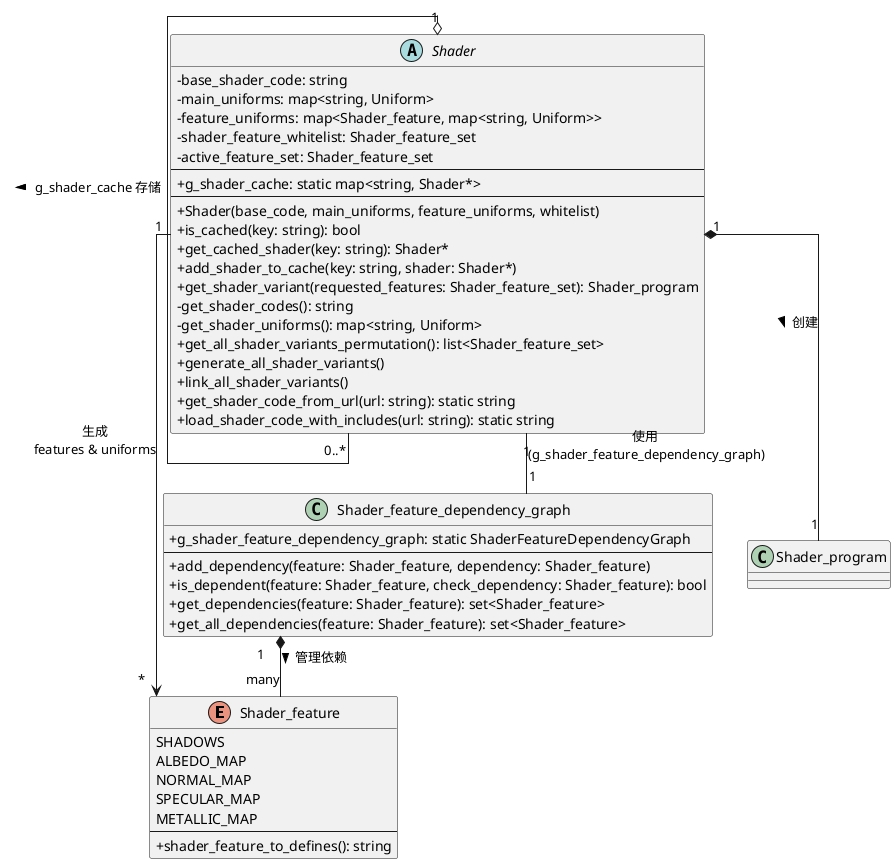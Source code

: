 @startuml
' Theme and styling
skinparam classAttributeIconSize 0
skinparam linetype ortho



' Enums
enum "Shader_feature" {
    SHADOWS
    ALBEDO_MAP
    NORMAL_MAP
    SPECULAR_MAP
    METALLIC_MAP
    --
    +shader_feature_to_defines(): string
}

' Classes
class "Shader_feature_dependency_graph" as ShaderFeatureDependencyGraph {
    +g_shader_feature_dependency_graph: static ShaderFeatureDependencyGraph
    --
    +add_dependency(feature: Shader_feature, dependency: Shader_feature)
    +is_dependent(feature: Shader_feature, check_dependency: Shader_feature): bool
    +get_dependencies(feature: Shader_feature): set<Shader_feature>
    +get_all_dependencies(feature: Shader_feature): set<Shader_feature>
}

abstract class "Shader" {
    -base_shader_code: string
    -main_uniforms: map<string, Uniform>
    -feature_uniforms: map<Shader_feature, map<string, Uniform>>
    -shader_feature_whitelist: Shader_feature_set
    -active_feature_set: Shader_feature_set
    --
    +g_shader_cache: static map<string, Shader*>
    --
    +Shader(base_code, main_uniforms, feature_uniforms, whitelist)
    +is_cached(key: string): bool
    +get_cached_shader(key: string): Shader*
    +add_shader_to_cache(key: string, shader: Shader*)
    +get_shader_variant(requested_features: Shader_feature_set): Shader_program
    -get_shader_codes(): string
    -get_shader_uniforms(): map<string, Uniform>
    +get_all_shader_variants_permutation(): list<Shader_feature_set>
    +generate_all_shader_variants()
    +link_all_shader_variants()
    +get_shader_code_from_url(url: string): static string
    +load_shader_code_with_includes(url: string): static string
}

class "Shader_program" as ShaderProgram {
    ' Represents a compiled shader program
    ' Attributes and methods are not detailed in the text.
}

' Relationships

' ShaderFeatureDependencyGraph manages Shader_feature
ShaderFeatureDependencyGraph "1" *-- "many" Shader_feature : 管理依赖 >

' Shader uses Shader_feature_dependency_graph (via global instance)
Shader "1" -- "1" ShaderFeatureDependencyGraph : 使用 \n(g_shader_feature_dependency_graph)

' Shader creates Shader_program instances
Shader "1" *-- "1" ShaderProgram : 创建 >

' Shader maintains a cache of Shader instances (self-aggregation)
Shader "1" o-- "0..*" Shader : g_shader_cache 存储 >

' Shader uses Shader_feature for uniforms and feature sets
Shader "1" --> "*" Shader_feature : 生成\nfeatures & uniforms


@enduml